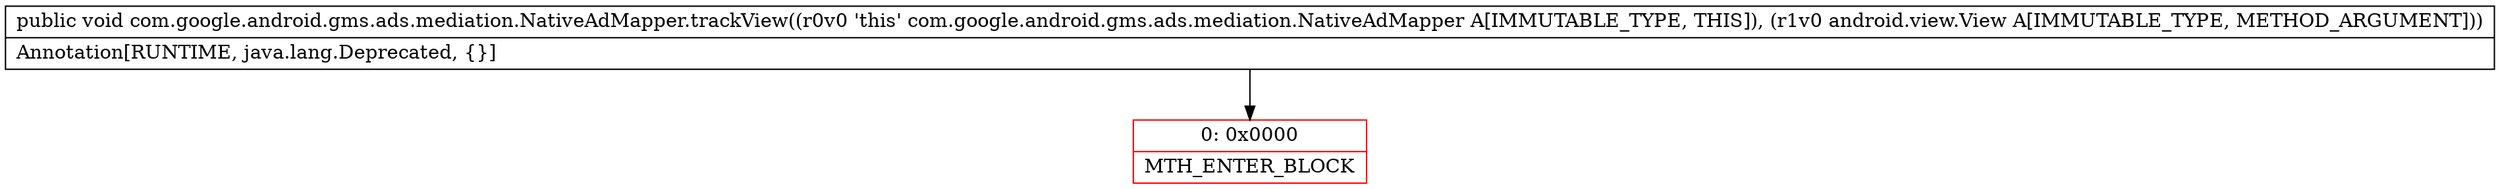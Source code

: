 digraph "CFG forcom.google.android.gms.ads.mediation.NativeAdMapper.trackView(Landroid\/view\/View;)V" {
subgraph cluster_Region_874657721 {
label = "R(0)";
node [shape=record,color=blue];
}
Node_0 [shape=record,color=red,label="{0\:\ 0x0000|MTH_ENTER_BLOCK\l}"];
MethodNode[shape=record,label="{public void com.google.android.gms.ads.mediation.NativeAdMapper.trackView((r0v0 'this' com.google.android.gms.ads.mediation.NativeAdMapper A[IMMUTABLE_TYPE, THIS]), (r1v0 android.view.View A[IMMUTABLE_TYPE, METHOD_ARGUMENT]))  | Annotation[RUNTIME, java.lang.Deprecated, \{\}]\l}"];
MethodNode -> Node_0;
}

